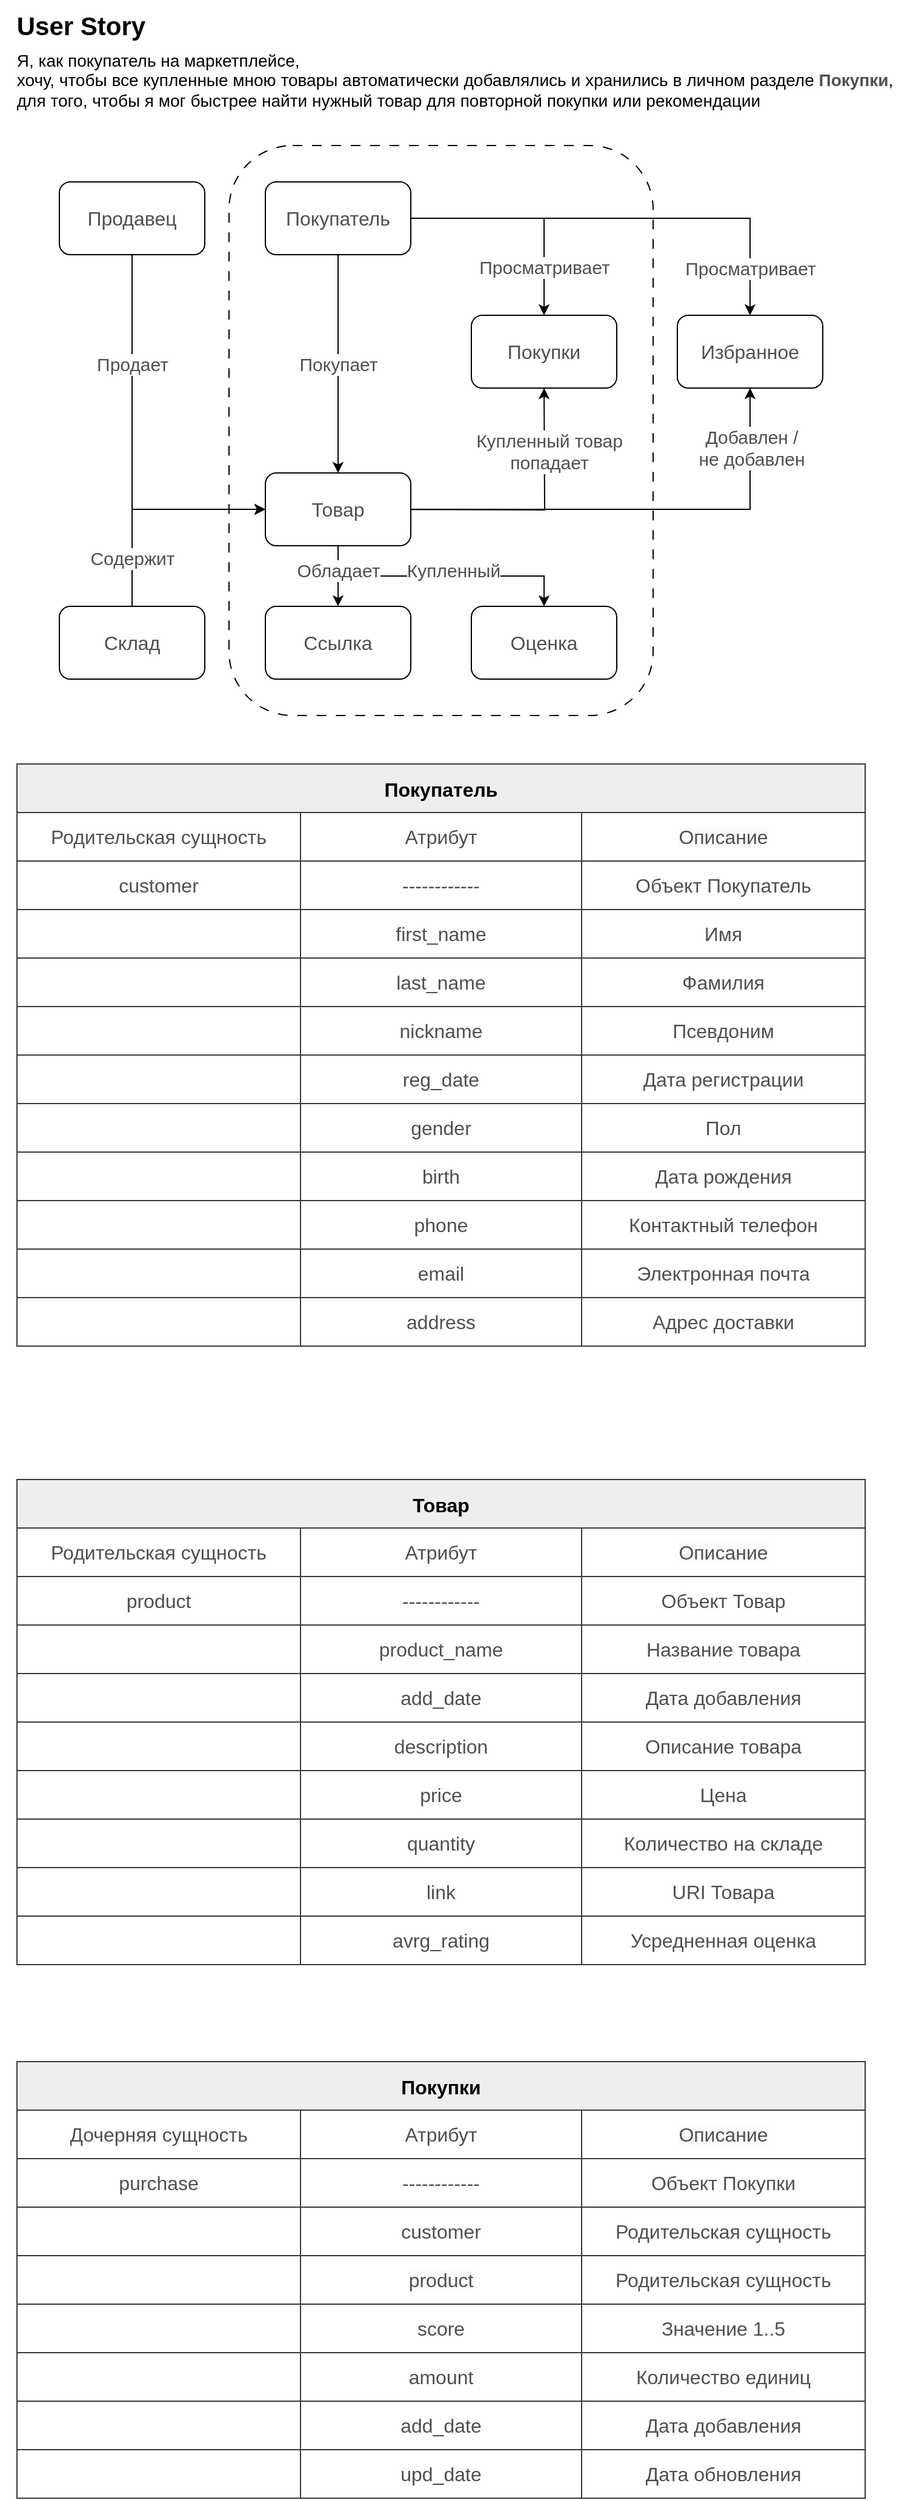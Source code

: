 <mxfile version="24.9.0">
  <diagram name="Страница — 1" id="2gcYYa4WvsFh5mhheUzk">
    <mxGraphModel dx="1432" dy="951" grid="1" gridSize="10" guides="1" tooltips="1" connect="1" arrows="1" fold="1" page="1" pageScale="1" pageWidth="827" pageHeight="1169" math="0" shadow="0">
      <root>
        <mxCell id="0" />
        <mxCell id="1" parent="0" />
        <mxCell id="aVd2IYAFYSPBy9oEVbV7-186" value="" style="rounded=1;whiteSpace=wrap;html=1;dashed=1;dashPattern=8 8;" parent="1" vertex="1">
          <mxGeometry x="239" y="140" width="350" height="470" as="geometry" />
        </mxCell>
        <mxCell id="tUixWUibBt4OpIYQB_t0-56" style="edgeStyle=orthogonalEdgeStyle;rounded=0;orthogonalLoop=1;jettySize=auto;html=1;exitX=1;exitY=0.5;exitDx=0;exitDy=0;entryX=0.5;entryY=0;entryDx=0;entryDy=0;" parent="1" source="tUixWUibBt4OpIYQB_t0-1" target="tUixWUibBt4OpIYQB_t0-49" edge="1">
          <mxGeometry relative="1" as="geometry">
            <Array as="points">
              <mxPoint x="499" y="200" />
            </Array>
          </mxGeometry>
        </mxCell>
        <mxCell id="aVd2IYAFYSPBy9oEVbV7-175" value="&lt;span style=&quot;color: rgb(79, 79, 79); font-size: 15px;&quot;&gt;Просматривает&lt;/span&gt;" style="edgeLabel;html=1;align=center;verticalAlign=middle;resizable=0;points=[];" parent="tUixWUibBt4OpIYQB_t0-56" vertex="1" connectable="0">
          <mxGeometry x="0.67" y="1" relative="1" as="geometry">
            <mxPoint x="-1" y="-9" as="offset" />
          </mxGeometry>
        </mxCell>
        <mxCell id="aVd2IYAFYSPBy9oEVbV7-158" style="edgeStyle=orthogonalEdgeStyle;rounded=0;orthogonalLoop=1;jettySize=auto;html=1;exitX=1;exitY=0.5;exitDx=0;exitDy=0;entryX=0.5;entryY=0;entryDx=0;entryDy=0;" parent="1" source="tUixWUibBt4OpIYQB_t0-1" target="tUixWUibBt4OpIYQB_t0-47" edge="1">
          <mxGeometry relative="1" as="geometry" />
        </mxCell>
        <mxCell id="aVd2IYAFYSPBy9oEVbV7-164" value="&lt;span style=&quot;color: rgb(79, 79, 79); font-size: 15px;&quot;&gt;Просматривает&lt;/span&gt;" style="edgeLabel;html=1;align=center;verticalAlign=middle;resizable=0;points=[];" parent="aVd2IYAFYSPBy9oEVbV7-158" vertex="1" connectable="0">
          <mxGeometry x="0.714" y="1" relative="1" as="geometry">
            <mxPoint x="-1" y="12" as="offset" />
          </mxGeometry>
        </mxCell>
        <mxCell id="aVd2IYAFYSPBy9oEVbV7-172" style="edgeStyle=orthogonalEdgeStyle;rounded=0;orthogonalLoop=1;jettySize=auto;html=1;exitX=0.5;exitY=1;exitDx=0;exitDy=0;entryX=0.5;entryY=0;entryDx=0;entryDy=0;" parent="1" source="tUixWUibBt4OpIYQB_t0-1" target="tUixWUibBt4OpIYQB_t0-4" edge="1">
          <mxGeometry relative="1" as="geometry">
            <Array as="points">
              <mxPoint x="329" y="230" />
            </Array>
          </mxGeometry>
        </mxCell>
        <mxCell id="aVd2IYAFYSPBy9oEVbV7-174" value="&lt;span style=&quot;color: rgb(79, 79, 79); font-size: 15px;&quot;&gt;Покупает&lt;/span&gt;" style="edgeLabel;html=1;align=center;verticalAlign=middle;resizable=0;points=[];" parent="aVd2IYAFYSPBy9oEVbV7-172" vertex="1" connectable="0">
          <mxGeometry x="0.062" y="-2" relative="1" as="geometry">
            <mxPoint x="2" y="-6" as="offset" />
          </mxGeometry>
        </mxCell>
        <mxCell id="tUixWUibBt4OpIYQB_t0-1" value="&lt;font color=&quot;#4f4f4f&quot; style=&quot;font-size: 16px;&quot;&gt;Покупатель&lt;/font&gt;" style="rounded=1;whiteSpace=wrap;html=1;" parent="1" vertex="1">
          <mxGeometry x="269" y="170" width="120" height="60" as="geometry" />
        </mxCell>
        <mxCell id="tUixWUibBt4OpIYQB_t0-51" style="edgeStyle=orthogonalEdgeStyle;rounded=0;orthogonalLoop=1;jettySize=auto;html=1;exitX=0.5;exitY=1;exitDx=0;exitDy=0;entryX=0;entryY=0.5;entryDx=0;entryDy=0;" parent="1" source="tUixWUibBt4OpIYQB_t0-3" target="tUixWUibBt4OpIYQB_t0-4" edge="1">
          <mxGeometry relative="1" as="geometry">
            <Array as="points">
              <mxPoint x="159" y="440" />
            </Array>
          </mxGeometry>
        </mxCell>
        <mxCell id="aVd2IYAFYSPBy9oEVbV7-89" value="&lt;font color=&quot;#4f4f4f&quot;&gt;&lt;span style=&quot;font-size: 15px;&quot;&gt;Продает&lt;/span&gt;&lt;/font&gt;" style="edgeLabel;html=1;align=center;verticalAlign=middle;resizable=0;points=[];" parent="tUixWUibBt4OpIYQB_t0-51" vertex="1" connectable="0">
          <mxGeometry x="-0.312" y="-1" relative="1" as="geometry">
            <mxPoint x="1" y="-20" as="offset" />
          </mxGeometry>
        </mxCell>
        <mxCell id="tUixWUibBt4OpIYQB_t0-3" value="&lt;font color=&quot;#4f4f4f&quot; style=&quot;font-size: 16px;&quot;&gt;Продавец&lt;/font&gt;" style="rounded=1;whiteSpace=wrap;html=1;" parent="1" vertex="1">
          <mxGeometry x="99" y="170" width="120" height="60" as="geometry" />
        </mxCell>
        <mxCell id="aVd2IYAFYSPBy9oEVbV7-176" style="edgeStyle=orthogonalEdgeStyle;rounded=0;orthogonalLoop=1;jettySize=auto;html=1;entryX=0.5;entryY=1;entryDx=0;entryDy=0;" parent="1" edge="1">
          <mxGeometry relative="1" as="geometry">
            <mxPoint x="339" y="440" as="sourcePoint" />
            <mxPoint x="499" y="340" as="targetPoint" />
          </mxGeometry>
        </mxCell>
        <mxCell id="aVd2IYAFYSPBy9oEVbV7-178" value="&lt;font color=&quot;#4f4f4f&quot;&gt;&lt;span style=&quot;font-size: 15px;&quot;&gt;Купленный товар&lt;/span&gt;&lt;/font&gt;&lt;div&gt;&lt;font color=&quot;#4f4f4f&quot;&gt;&lt;span style=&quot;font-size: 15px;&quot;&gt;попадает&lt;/span&gt;&lt;/font&gt;&lt;/div&gt;" style="edgeLabel;html=1;align=center;verticalAlign=middle;resizable=0;points=[];" parent="aVd2IYAFYSPBy9oEVbV7-176" vertex="1" connectable="0">
          <mxGeometry x="0.601" y="-3" relative="1" as="geometry">
            <mxPoint as="offset" />
          </mxGeometry>
        </mxCell>
        <mxCell id="aVd2IYAFYSPBy9oEVbV7-177" style="edgeStyle=orthogonalEdgeStyle;rounded=0;orthogonalLoop=1;jettySize=auto;html=1;exitX=1;exitY=0.75;exitDx=0;exitDy=0;entryX=0.5;entryY=1;entryDx=0;entryDy=0;" parent="1" source="tUixWUibBt4OpIYQB_t0-4" target="tUixWUibBt4OpIYQB_t0-47" edge="1">
          <mxGeometry relative="1" as="geometry">
            <Array as="points">
              <mxPoint x="389" y="440" />
              <mxPoint x="669" y="440" />
            </Array>
          </mxGeometry>
        </mxCell>
        <mxCell id="aVd2IYAFYSPBy9oEVbV7-179" value="&lt;span style=&quot;color: rgb(79, 79, 79); font-size: 15px;&quot;&gt;Добавлен /&lt;/span&gt;&lt;div&gt;&lt;span style=&quot;color: rgb(79, 79, 79); font-size: 15px;&quot;&gt;не добавлен&lt;/span&gt;&lt;/div&gt;" style="edgeLabel;html=1;align=center;verticalAlign=middle;resizable=0;points=[];" parent="aVd2IYAFYSPBy9oEVbV7-177" vertex="1" connectable="0">
          <mxGeometry x="0.755" y="-1" relative="1" as="geometry">
            <mxPoint as="offset" />
          </mxGeometry>
        </mxCell>
        <mxCell id="aVd2IYAFYSPBy9oEVbV7-181" style="edgeStyle=orthogonalEdgeStyle;rounded=0;orthogonalLoop=1;jettySize=auto;html=1;exitX=0.5;exitY=1;exitDx=0;exitDy=0;entryX=0.5;entryY=0;entryDx=0;entryDy=0;" parent="1" source="tUixWUibBt4OpIYQB_t0-4" target="aVd2IYAFYSPBy9oEVbV7-94" edge="1">
          <mxGeometry relative="1" as="geometry" />
        </mxCell>
        <mxCell id="aVd2IYAFYSPBy9oEVbV7-183" style="edgeStyle=orthogonalEdgeStyle;rounded=0;orthogonalLoop=1;jettySize=auto;html=1;exitX=0.5;exitY=1;exitDx=0;exitDy=0;entryX=0.5;entryY=0;entryDx=0;entryDy=0;" parent="1" source="tUixWUibBt4OpIYQB_t0-4" target="tUixWUibBt4OpIYQB_t0-46" edge="1">
          <mxGeometry relative="1" as="geometry" />
        </mxCell>
        <mxCell id="aVd2IYAFYSPBy9oEVbV7-184" value="&lt;font color=&quot;#4f4f4f&quot;&gt;&lt;span style=&quot;font-size: 15px;&quot;&gt;Обладает&lt;/span&gt;&lt;/font&gt;" style="edgeLabel;html=1;align=center;verticalAlign=middle;resizable=0;points=[];" parent="aVd2IYAFYSPBy9oEVbV7-183" vertex="1" connectable="0">
          <mxGeometry x="-0.438" relative="1" as="geometry">
            <mxPoint x="-37" y="-5" as="offset" />
          </mxGeometry>
        </mxCell>
        <mxCell id="aVd2IYAFYSPBy9oEVbV7-207" value="&lt;font color=&quot;#4f4f4f&quot;&gt;&lt;span style=&quot;font-size: 15px;&quot;&gt;Купленный&lt;/span&gt;&lt;/font&gt;" style="edgeLabel;html=1;align=center;verticalAlign=middle;resizable=0;points=[];" parent="aVd2IYAFYSPBy9oEVbV7-183" vertex="1" connectable="0">
          <mxGeometry x="0.091" relative="1" as="geometry">
            <mxPoint y="-5" as="offset" />
          </mxGeometry>
        </mxCell>
        <mxCell id="tUixWUibBt4OpIYQB_t0-4" value="&lt;font color=&quot;#4f4f4f&quot; style=&quot;font-size: 16px;&quot;&gt;Товар&lt;/font&gt;" style="rounded=1;whiteSpace=wrap;html=1;" parent="1" vertex="1">
          <mxGeometry x="269" y="410" width="120" height="60" as="geometry" />
        </mxCell>
        <mxCell id="tUixWUibBt4OpIYQB_t0-46" value="&lt;font color=&quot;#4f4f4f&quot;&gt;&lt;span style=&quot;font-size: 16px;&quot;&gt;Оценка&lt;/span&gt;&lt;/font&gt;" style="rounded=1;whiteSpace=wrap;html=1;" parent="1" vertex="1">
          <mxGeometry x="439" y="520" width="120" height="60" as="geometry" />
        </mxCell>
        <mxCell id="tUixWUibBt4OpIYQB_t0-47" value="&lt;font color=&quot;#4f4f4f&quot;&gt;&lt;span style=&quot;font-size: 16px;&quot;&gt;Избранное&lt;/span&gt;&lt;/font&gt;" style="rounded=1;whiteSpace=wrap;html=1;" parent="1" vertex="1">
          <mxGeometry x="609" y="280" width="120" height="60" as="geometry" />
        </mxCell>
        <mxCell id="tUixWUibBt4OpIYQB_t0-49" value="&lt;font color=&quot;#4f4f4f&quot;&gt;&lt;span style=&quot;font-size: 16px;&quot;&gt;Покупки&lt;/span&gt;&lt;/font&gt;" style="rounded=1;whiteSpace=wrap;html=1;" parent="1" vertex="1">
          <mxGeometry x="439" y="280" width="120" height="60" as="geometry" />
        </mxCell>
        <mxCell id="aVd2IYAFYSPBy9oEVbV7-28" value="Покупатель" style="shape=table;startSize=40;container=1;collapsible=0;childLayout=tableLayout;fontSize=16;labelBorderColor=none;fontStyle=1;fillColor=#eeeeee;strokeColor=#36393d;" parent="1" vertex="1">
          <mxGeometry x="64" y="650" width="700" height="480" as="geometry" />
        </mxCell>
        <mxCell id="aVd2IYAFYSPBy9oEVbV7-29" value="" style="shape=tableRow;horizontal=0;startSize=0;swimlaneHead=0;swimlaneBody=0;strokeColor=inherit;top=0;left=0;bottom=0;right=0;collapsible=0;dropTarget=0;fillColor=none;points=[[0,0.5],[1,0.5]];portConstraint=eastwest;" parent="aVd2IYAFYSPBy9oEVbV7-28" vertex="1">
          <mxGeometry y="40" width="700" height="40" as="geometry" />
        </mxCell>
        <mxCell id="aVd2IYAFYSPBy9oEVbV7-30" value="&lt;span style=&quot;color: rgb(79, 79, 79); font-size: 16px; text-wrap: nowrap;&quot;&gt;Родительская сущность&lt;/span&gt;" style="shape=partialRectangle;html=1;whiteSpace=wrap;connectable=0;strokeColor=inherit;overflow=hidden;fillColor=none;top=0;left=0;bottom=0;right=0;pointerEvents=1;" parent="aVd2IYAFYSPBy9oEVbV7-29" vertex="1">
          <mxGeometry width="234" height="40" as="geometry">
            <mxRectangle width="234" height="40" as="alternateBounds" />
          </mxGeometry>
        </mxCell>
        <mxCell id="aVd2IYAFYSPBy9oEVbV7-31" value="&lt;span style=&quot;color: rgb(79, 79, 79); font-size: 16px; text-wrap: nowrap;&quot;&gt;Атрибут&lt;/span&gt;" style="shape=partialRectangle;html=1;whiteSpace=wrap;connectable=0;strokeColor=inherit;overflow=hidden;fillColor=none;top=0;left=0;bottom=0;right=0;pointerEvents=1;" parent="aVd2IYAFYSPBy9oEVbV7-29" vertex="1">
          <mxGeometry x="234" width="232" height="40" as="geometry">
            <mxRectangle width="232" height="40" as="alternateBounds" />
          </mxGeometry>
        </mxCell>
        <mxCell id="aVd2IYAFYSPBy9oEVbV7-32" value="&lt;span style=&quot;color: rgb(79, 79, 79); font-family: Helvetica; font-size: 16px; font-style: normal; font-variant-ligatures: normal; font-variant-caps: normal; font-weight: 400; letter-spacing: normal; orphans: 2; text-align: center; text-indent: 0px; text-transform: none; widows: 2; word-spacing: 0px; -webkit-text-stroke-width: 0px; white-space: nowrap; background-color: rgb(251, 251, 251); text-decoration-thickness: initial; text-decoration-style: initial; text-decoration-color: initial; display: inline !important; float: none;&quot;&gt;Описание&lt;/span&gt;" style="shape=partialRectangle;html=1;whiteSpace=wrap;connectable=0;strokeColor=inherit;overflow=hidden;fillColor=none;top=0;left=0;bottom=0;right=0;pointerEvents=1;" parent="aVd2IYAFYSPBy9oEVbV7-29" vertex="1">
          <mxGeometry x="466" width="234" height="40" as="geometry">
            <mxRectangle width="234" height="40" as="alternateBounds" />
          </mxGeometry>
        </mxCell>
        <mxCell id="aVd2IYAFYSPBy9oEVbV7-33" value="" style="shape=tableRow;horizontal=0;startSize=0;swimlaneHead=0;swimlaneBody=0;strokeColor=inherit;top=0;left=0;bottom=0;right=0;collapsible=0;dropTarget=0;fillColor=none;points=[[0,0.5],[1,0.5]];portConstraint=eastwest;" parent="aVd2IYAFYSPBy9oEVbV7-28" vertex="1">
          <mxGeometry y="80" width="700" height="40" as="geometry" />
        </mxCell>
        <mxCell id="aVd2IYAFYSPBy9oEVbV7-34" value="&lt;span style=&quot;color: rgb(79, 79, 79); font-size: 16px; text-wrap: nowrap;&quot;&gt;customer&lt;/span&gt;" style="shape=partialRectangle;html=1;whiteSpace=wrap;connectable=0;strokeColor=inherit;overflow=hidden;fillColor=none;top=0;left=0;bottom=0;right=0;pointerEvents=1;" parent="aVd2IYAFYSPBy9oEVbV7-33" vertex="1">
          <mxGeometry width="234" height="40" as="geometry">
            <mxRectangle width="234" height="40" as="alternateBounds" />
          </mxGeometry>
        </mxCell>
        <mxCell id="aVd2IYAFYSPBy9oEVbV7-35" value="&lt;span style=&quot;color: rgb(79, 79, 79); font-size: 16px; text-wrap: nowrap;&quot;&gt;------------&lt;/span&gt;" style="shape=partialRectangle;html=1;whiteSpace=wrap;connectable=0;strokeColor=inherit;overflow=hidden;fillColor=none;top=0;left=0;bottom=0;right=0;pointerEvents=1;" parent="aVd2IYAFYSPBy9oEVbV7-33" vertex="1">
          <mxGeometry x="234" width="232" height="40" as="geometry">
            <mxRectangle width="232" height="40" as="alternateBounds" />
          </mxGeometry>
        </mxCell>
        <mxCell id="aVd2IYAFYSPBy9oEVbV7-36" value="&lt;span style=&quot;color: rgb(79, 79, 79); font-size: 16px; text-wrap: nowrap;&quot;&gt;Объект Покупатель&lt;/span&gt;" style="shape=partialRectangle;html=1;whiteSpace=wrap;connectable=0;strokeColor=inherit;overflow=hidden;fillColor=none;top=0;left=0;bottom=0;right=0;pointerEvents=1;" parent="aVd2IYAFYSPBy9oEVbV7-33" vertex="1">
          <mxGeometry x="466" width="234" height="40" as="geometry">
            <mxRectangle width="234" height="40" as="alternateBounds" />
          </mxGeometry>
        </mxCell>
        <mxCell id="aVd2IYAFYSPBy9oEVbV7-37" value="" style="shape=tableRow;horizontal=0;startSize=0;swimlaneHead=0;swimlaneBody=0;strokeColor=inherit;top=0;left=0;bottom=0;right=0;collapsible=0;dropTarget=0;fillColor=none;points=[[0,0.5],[1,0.5]];portConstraint=eastwest;" parent="aVd2IYAFYSPBy9oEVbV7-28" vertex="1">
          <mxGeometry y="120" width="700" height="40" as="geometry" />
        </mxCell>
        <mxCell id="aVd2IYAFYSPBy9oEVbV7-38" value="" style="shape=partialRectangle;html=1;whiteSpace=wrap;connectable=0;strokeColor=inherit;overflow=hidden;fillColor=none;top=0;left=0;bottom=0;right=0;pointerEvents=1;" parent="aVd2IYAFYSPBy9oEVbV7-37" vertex="1">
          <mxGeometry width="234" height="40" as="geometry">
            <mxRectangle width="234" height="40" as="alternateBounds" />
          </mxGeometry>
        </mxCell>
        <mxCell id="aVd2IYAFYSPBy9oEVbV7-39" value="&lt;span style=&quot;color: rgb(79, 79, 79); font-size: 16px; text-wrap: nowrap;&quot;&gt;first_name&lt;/span&gt;" style="shape=partialRectangle;html=1;whiteSpace=wrap;connectable=0;strokeColor=inherit;overflow=hidden;fillColor=none;top=0;left=0;bottom=0;right=0;pointerEvents=1;" parent="aVd2IYAFYSPBy9oEVbV7-37" vertex="1">
          <mxGeometry x="234" width="232" height="40" as="geometry">
            <mxRectangle width="232" height="40" as="alternateBounds" />
          </mxGeometry>
        </mxCell>
        <mxCell id="aVd2IYAFYSPBy9oEVbV7-40" value="&lt;font color=&quot;#4f4f4f&quot;&gt;&lt;span style=&quot;font-size: 16px; text-wrap: nowrap;&quot;&gt;Имя&lt;/span&gt;&lt;/font&gt;" style="shape=partialRectangle;html=1;whiteSpace=wrap;connectable=0;strokeColor=inherit;overflow=hidden;fillColor=none;top=0;left=0;bottom=0;right=0;pointerEvents=1;" parent="aVd2IYAFYSPBy9oEVbV7-37" vertex="1">
          <mxGeometry x="466" width="234" height="40" as="geometry">
            <mxRectangle width="234" height="40" as="alternateBounds" />
          </mxGeometry>
        </mxCell>
        <mxCell id="aVd2IYAFYSPBy9oEVbV7-41" value="" style="shape=tableRow;horizontal=0;startSize=0;swimlaneHead=0;swimlaneBody=0;strokeColor=inherit;top=0;left=0;bottom=0;right=0;collapsible=0;dropTarget=0;fillColor=none;points=[[0,0.5],[1,0.5]];portConstraint=eastwest;" parent="aVd2IYAFYSPBy9oEVbV7-28" vertex="1">
          <mxGeometry y="160" width="700" height="40" as="geometry" />
        </mxCell>
        <mxCell id="aVd2IYAFYSPBy9oEVbV7-42" value="" style="shape=partialRectangle;html=1;whiteSpace=wrap;connectable=0;strokeColor=inherit;overflow=hidden;fillColor=none;top=0;left=0;bottom=0;right=0;pointerEvents=1;" parent="aVd2IYAFYSPBy9oEVbV7-41" vertex="1">
          <mxGeometry width="234" height="40" as="geometry">
            <mxRectangle width="234" height="40" as="alternateBounds" />
          </mxGeometry>
        </mxCell>
        <mxCell id="aVd2IYAFYSPBy9oEVbV7-43" value="&lt;font color=&quot;#4f4f4f&quot;&gt;&lt;span style=&quot;font-size: 16px; text-wrap: nowrap;&quot;&gt;last_name&lt;/span&gt;&lt;/font&gt;" style="shape=partialRectangle;html=1;whiteSpace=wrap;connectable=0;strokeColor=inherit;overflow=hidden;fillColor=none;top=0;left=0;bottom=0;right=0;pointerEvents=1;" parent="aVd2IYAFYSPBy9oEVbV7-41" vertex="1">
          <mxGeometry x="234" width="232" height="40" as="geometry">
            <mxRectangle width="232" height="40" as="alternateBounds" />
          </mxGeometry>
        </mxCell>
        <mxCell id="aVd2IYAFYSPBy9oEVbV7-44" value="&lt;font color=&quot;#4f4f4f&quot;&gt;&lt;span style=&quot;font-size: 16px; text-wrap: nowrap;&quot;&gt;Фамилия&lt;/span&gt;&lt;/font&gt;" style="shape=partialRectangle;html=1;whiteSpace=wrap;connectable=0;strokeColor=inherit;overflow=hidden;fillColor=none;top=0;left=0;bottom=0;right=0;pointerEvents=1;" parent="aVd2IYAFYSPBy9oEVbV7-41" vertex="1">
          <mxGeometry x="466" width="234" height="40" as="geometry">
            <mxRectangle width="234" height="40" as="alternateBounds" />
          </mxGeometry>
        </mxCell>
        <mxCell id="aVd2IYAFYSPBy9oEVbV7-132" style="shape=tableRow;horizontal=0;startSize=0;swimlaneHead=0;swimlaneBody=0;strokeColor=inherit;top=0;left=0;bottom=0;right=0;collapsible=0;dropTarget=0;fillColor=none;points=[[0,0.5],[1,0.5]];portConstraint=eastwest;" parent="aVd2IYAFYSPBy9oEVbV7-28" vertex="1">
          <mxGeometry y="200" width="700" height="40" as="geometry" />
        </mxCell>
        <mxCell id="aVd2IYAFYSPBy9oEVbV7-133" style="shape=partialRectangle;html=1;whiteSpace=wrap;connectable=0;strokeColor=inherit;overflow=hidden;fillColor=none;top=0;left=0;bottom=0;right=0;pointerEvents=1;" parent="aVd2IYAFYSPBy9oEVbV7-132" vertex="1">
          <mxGeometry width="234" height="40" as="geometry">
            <mxRectangle width="234" height="40" as="alternateBounds" />
          </mxGeometry>
        </mxCell>
        <mxCell id="aVd2IYAFYSPBy9oEVbV7-134" value="&lt;span style=&quot;color: rgb(79, 79, 79); font-size: 16px; text-wrap: nowrap;&quot;&gt;nickname&lt;/span&gt;" style="shape=partialRectangle;html=1;whiteSpace=wrap;connectable=0;strokeColor=inherit;overflow=hidden;fillColor=none;top=0;left=0;bottom=0;right=0;pointerEvents=1;" parent="aVd2IYAFYSPBy9oEVbV7-132" vertex="1">
          <mxGeometry x="234" width="232" height="40" as="geometry">
            <mxRectangle width="232" height="40" as="alternateBounds" />
          </mxGeometry>
        </mxCell>
        <mxCell id="aVd2IYAFYSPBy9oEVbV7-135" value="&lt;font color=&quot;#4f4f4f&quot;&gt;&lt;span style=&quot;font-size: 16px; text-wrap: nowrap;&quot;&gt;Псевдоним&lt;/span&gt;&lt;/font&gt;" style="shape=partialRectangle;html=1;whiteSpace=wrap;connectable=0;strokeColor=inherit;overflow=hidden;fillColor=none;top=0;left=0;bottom=0;right=0;pointerEvents=1;" parent="aVd2IYAFYSPBy9oEVbV7-132" vertex="1">
          <mxGeometry x="466" width="234" height="40" as="geometry">
            <mxRectangle width="234" height="40" as="alternateBounds" />
          </mxGeometry>
        </mxCell>
        <mxCell id="aVd2IYAFYSPBy9oEVbV7-199" style="shape=tableRow;horizontal=0;startSize=0;swimlaneHead=0;swimlaneBody=0;strokeColor=inherit;top=0;left=0;bottom=0;right=0;collapsible=0;dropTarget=0;fillColor=none;points=[[0,0.5],[1,0.5]];portConstraint=eastwest;" parent="aVd2IYAFYSPBy9oEVbV7-28" vertex="1">
          <mxGeometry y="240" width="700" height="40" as="geometry" />
        </mxCell>
        <mxCell id="aVd2IYAFYSPBy9oEVbV7-200" style="shape=partialRectangle;html=1;whiteSpace=wrap;connectable=0;strokeColor=inherit;overflow=hidden;fillColor=none;top=0;left=0;bottom=0;right=0;pointerEvents=1;" parent="aVd2IYAFYSPBy9oEVbV7-199" vertex="1">
          <mxGeometry width="234" height="40" as="geometry">
            <mxRectangle width="234" height="40" as="alternateBounds" />
          </mxGeometry>
        </mxCell>
        <mxCell id="aVd2IYAFYSPBy9oEVbV7-201" value="&lt;span style=&quot;color: rgb(79, 79, 79); font-size: 16px; text-wrap: nowrap;&quot;&gt;reg_date&lt;/span&gt;" style="shape=partialRectangle;html=1;whiteSpace=wrap;connectable=0;strokeColor=inherit;overflow=hidden;fillColor=none;top=0;left=0;bottom=0;right=0;pointerEvents=1;" parent="aVd2IYAFYSPBy9oEVbV7-199" vertex="1">
          <mxGeometry x="234" width="232" height="40" as="geometry">
            <mxRectangle width="232" height="40" as="alternateBounds" />
          </mxGeometry>
        </mxCell>
        <mxCell id="aVd2IYAFYSPBy9oEVbV7-202" value="&lt;span style=&quot;color: rgb(79, 79, 79); font-size: 16px; text-wrap: nowrap;&quot;&gt;Дата регистрации&lt;/span&gt;" style="shape=partialRectangle;html=1;whiteSpace=wrap;connectable=0;strokeColor=inherit;overflow=hidden;fillColor=none;top=0;left=0;bottom=0;right=0;pointerEvents=1;" parent="aVd2IYAFYSPBy9oEVbV7-199" vertex="1">
          <mxGeometry x="466" width="234" height="40" as="geometry">
            <mxRectangle width="234" height="40" as="alternateBounds" />
          </mxGeometry>
        </mxCell>
        <mxCell id="aVd2IYAFYSPBy9oEVbV7-140" style="shape=tableRow;horizontal=0;startSize=0;swimlaneHead=0;swimlaneBody=0;strokeColor=inherit;top=0;left=0;bottom=0;right=0;collapsible=0;dropTarget=0;fillColor=none;points=[[0,0.5],[1,0.5]];portConstraint=eastwest;" parent="aVd2IYAFYSPBy9oEVbV7-28" vertex="1">
          <mxGeometry y="280" width="700" height="40" as="geometry" />
        </mxCell>
        <mxCell id="aVd2IYAFYSPBy9oEVbV7-141" style="shape=partialRectangle;html=1;whiteSpace=wrap;connectable=0;strokeColor=inherit;overflow=hidden;fillColor=none;top=0;left=0;bottom=0;right=0;pointerEvents=1;" parent="aVd2IYAFYSPBy9oEVbV7-140" vertex="1">
          <mxGeometry width="234" height="40" as="geometry">
            <mxRectangle width="234" height="40" as="alternateBounds" />
          </mxGeometry>
        </mxCell>
        <mxCell id="aVd2IYAFYSPBy9oEVbV7-142" value="&lt;span style=&quot;color: rgb(79, 79, 79); font-size: 16px; text-wrap: nowrap;&quot;&gt;gender&lt;/span&gt;" style="shape=partialRectangle;html=1;whiteSpace=wrap;connectable=0;strokeColor=inherit;overflow=hidden;fillColor=none;top=0;left=0;bottom=0;right=0;pointerEvents=1;" parent="aVd2IYAFYSPBy9oEVbV7-140" vertex="1">
          <mxGeometry x="234" width="232" height="40" as="geometry">
            <mxRectangle width="232" height="40" as="alternateBounds" />
          </mxGeometry>
        </mxCell>
        <mxCell id="aVd2IYAFYSPBy9oEVbV7-143" value="&lt;span style=&quot;color: rgb(79, 79, 79); font-size: 16px; text-wrap: nowrap;&quot;&gt;Пол&lt;/span&gt;" style="shape=partialRectangle;html=1;whiteSpace=wrap;connectable=0;strokeColor=inherit;overflow=hidden;fillColor=none;top=0;left=0;bottom=0;right=0;pointerEvents=1;" parent="aVd2IYAFYSPBy9oEVbV7-140" vertex="1">
          <mxGeometry x="466" width="234" height="40" as="geometry">
            <mxRectangle width="234" height="40" as="alternateBounds" />
          </mxGeometry>
        </mxCell>
        <mxCell id="aVd2IYAFYSPBy9oEVbV7-152" style="shape=tableRow;horizontal=0;startSize=0;swimlaneHead=0;swimlaneBody=0;strokeColor=inherit;top=0;left=0;bottom=0;right=0;collapsible=0;dropTarget=0;fillColor=none;points=[[0,0.5],[1,0.5]];portConstraint=eastwest;" parent="aVd2IYAFYSPBy9oEVbV7-28" vertex="1">
          <mxGeometry y="320" width="700" height="40" as="geometry" />
        </mxCell>
        <mxCell id="aVd2IYAFYSPBy9oEVbV7-153" style="shape=partialRectangle;html=1;whiteSpace=wrap;connectable=0;strokeColor=inherit;overflow=hidden;fillColor=none;top=0;left=0;bottom=0;right=0;pointerEvents=1;" parent="aVd2IYAFYSPBy9oEVbV7-152" vertex="1">
          <mxGeometry width="234" height="40" as="geometry">
            <mxRectangle width="234" height="40" as="alternateBounds" />
          </mxGeometry>
        </mxCell>
        <mxCell id="aVd2IYAFYSPBy9oEVbV7-154" value="&lt;font color=&quot;#4f4f4f&quot;&gt;&lt;span style=&quot;font-size: 16px; text-wrap: nowrap;&quot;&gt;birth&lt;/span&gt;&lt;/font&gt;" style="shape=partialRectangle;html=1;whiteSpace=wrap;connectable=0;strokeColor=inherit;overflow=hidden;fillColor=none;top=0;left=0;bottom=0;right=0;pointerEvents=1;" parent="aVd2IYAFYSPBy9oEVbV7-152" vertex="1">
          <mxGeometry x="234" width="232" height="40" as="geometry">
            <mxRectangle width="232" height="40" as="alternateBounds" />
          </mxGeometry>
        </mxCell>
        <mxCell id="aVd2IYAFYSPBy9oEVbV7-155" value="&lt;font color=&quot;#4f4f4f&quot;&gt;&lt;span style=&quot;font-size: 16px; text-wrap: nowrap;&quot;&gt;Дата рождения&lt;/span&gt;&lt;/font&gt;" style="shape=partialRectangle;html=1;whiteSpace=wrap;connectable=0;strokeColor=inherit;overflow=hidden;fillColor=none;top=0;left=0;bottom=0;right=0;pointerEvents=1;" parent="aVd2IYAFYSPBy9oEVbV7-152" vertex="1">
          <mxGeometry x="466" width="234" height="40" as="geometry">
            <mxRectangle width="234" height="40" as="alternateBounds" />
          </mxGeometry>
        </mxCell>
        <mxCell id="aVd2IYAFYSPBy9oEVbV7-45" value="" style="shape=tableRow;horizontal=0;startSize=0;swimlaneHead=0;swimlaneBody=0;strokeColor=inherit;top=0;left=0;bottom=0;right=0;collapsible=0;dropTarget=0;fillColor=none;points=[[0,0.5],[1,0.5]];portConstraint=eastwest;" parent="aVd2IYAFYSPBy9oEVbV7-28" vertex="1">
          <mxGeometry y="360" width="700" height="40" as="geometry" />
        </mxCell>
        <mxCell id="aVd2IYAFYSPBy9oEVbV7-46" value="" style="shape=partialRectangle;html=1;whiteSpace=wrap;connectable=0;strokeColor=inherit;overflow=hidden;fillColor=none;top=0;left=0;bottom=0;right=0;pointerEvents=1;" parent="aVd2IYAFYSPBy9oEVbV7-45" vertex="1">
          <mxGeometry width="234" height="40" as="geometry">
            <mxRectangle width="234" height="40" as="alternateBounds" />
          </mxGeometry>
        </mxCell>
        <mxCell id="aVd2IYAFYSPBy9oEVbV7-47" value="&lt;font color=&quot;#4f4f4f&quot;&gt;&lt;span style=&quot;font-size: 16px; text-wrap: nowrap;&quot;&gt;phone&lt;/span&gt;&lt;/font&gt;" style="shape=partialRectangle;html=1;whiteSpace=wrap;connectable=0;strokeColor=inherit;overflow=hidden;fillColor=none;top=0;left=0;bottom=0;right=0;pointerEvents=1;" parent="aVd2IYAFYSPBy9oEVbV7-45" vertex="1">
          <mxGeometry x="234" width="232" height="40" as="geometry">
            <mxRectangle width="232" height="40" as="alternateBounds" />
          </mxGeometry>
        </mxCell>
        <mxCell id="aVd2IYAFYSPBy9oEVbV7-48" value="&lt;font color=&quot;#4f4f4f&quot;&gt;&lt;span style=&quot;font-size: 16px; text-wrap: nowrap;&quot;&gt;Контактный телефон&lt;/span&gt;&lt;/font&gt;" style="shape=partialRectangle;html=1;whiteSpace=wrap;connectable=0;strokeColor=inherit;overflow=hidden;fillColor=none;top=0;left=0;bottom=0;right=0;pointerEvents=1;" parent="aVd2IYAFYSPBy9oEVbV7-45" vertex="1">
          <mxGeometry x="466" width="234" height="40" as="geometry">
            <mxRectangle width="234" height="40" as="alternateBounds" />
          </mxGeometry>
        </mxCell>
        <mxCell id="aVd2IYAFYSPBy9oEVbV7-99" style="shape=tableRow;horizontal=0;startSize=0;swimlaneHead=0;swimlaneBody=0;strokeColor=inherit;top=0;left=0;bottom=0;right=0;collapsible=0;dropTarget=0;fillColor=none;points=[[0,0.5],[1,0.5]];portConstraint=eastwest;" parent="aVd2IYAFYSPBy9oEVbV7-28" vertex="1">
          <mxGeometry y="400" width="700" height="40" as="geometry" />
        </mxCell>
        <mxCell id="aVd2IYAFYSPBy9oEVbV7-100" style="shape=partialRectangle;html=1;whiteSpace=wrap;connectable=0;strokeColor=inherit;overflow=hidden;fillColor=none;top=0;left=0;bottom=0;right=0;pointerEvents=1;" parent="aVd2IYAFYSPBy9oEVbV7-99" vertex="1">
          <mxGeometry width="234" height="40" as="geometry">
            <mxRectangle width="234" height="40" as="alternateBounds" />
          </mxGeometry>
        </mxCell>
        <mxCell id="aVd2IYAFYSPBy9oEVbV7-101" value="&lt;span style=&quot;color: rgb(79, 79, 79); font-size: 16px; text-wrap: nowrap;&quot;&gt;email&lt;/span&gt;" style="shape=partialRectangle;html=1;whiteSpace=wrap;connectable=0;strokeColor=inherit;overflow=hidden;fillColor=none;top=0;left=0;bottom=0;right=0;pointerEvents=1;" parent="aVd2IYAFYSPBy9oEVbV7-99" vertex="1">
          <mxGeometry x="234" width="232" height="40" as="geometry">
            <mxRectangle width="232" height="40" as="alternateBounds" />
          </mxGeometry>
        </mxCell>
        <mxCell id="aVd2IYAFYSPBy9oEVbV7-102" value="&lt;font color=&quot;#4f4f4f&quot;&gt;&lt;span style=&quot;font-size: 16px; text-wrap: nowrap;&quot;&gt;Электронная почта&lt;/span&gt;&lt;/font&gt;" style="shape=partialRectangle;html=1;whiteSpace=wrap;connectable=0;strokeColor=inherit;overflow=hidden;fillColor=none;top=0;left=0;bottom=0;right=0;pointerEvents=1;" parent="aVd2IYAFYSPBy9oEVbV7-99" vertex="1">
          <mxGeometry x="466" width="234" height="40" as="geometry">
            <mxRectangle width="234" height="40" as="alternateBounds" />
          </mxGeometry>
        </mxCell>
        <mxCell id="aVd2IYAFYSPBy9oEVbV7-95" style="shape=tableRow;horizontal=0;startSize=0;swimlaneHead=0;swimlaneBody=0;strokeColor=inherit;top=0;left=0;bottom=0;right=0;collapsible=0;dropTarget=0;fillColor=none;points=[[0,0.5],[1,0.5]];portConstraint=eastwest;" parent="aVd2IYAFYSPBy9oEVbV7-28" vertex="1">
          <mxGeometry y="440" width="700" height="40" as="geometry" />
        </mxCell>
        <mxCell id="aVd2IYAFYSPBy9oEVbV7-96" style="shape=partialRectangle;html=1;whiteSpace=wrap;connectable=0;strokeColor=inherit;overflow=hidden;fillColor=none;top=0;left=0;bottom=0;right=0;pointerEvents=1;" parent="aVd2IYAFYSPBy9oEVbV7-95" vertex="1">
          <mxGeometry width="234" height="40" as="geometry">
            <mxRectangle width="234" height="40" as="alternateBounds" />
          </mxGeometry>
        </mxCell>
        <mxCell id="aVd2IYAFYSPBy9oEVbV7-97" value="&lt;span style=&quot;color: rgb(79, 79, 79); font-size: 16px; text-wrap: nowrap;&quot;&gt;address&lt;/span&gt;" style="shape=partialRectangle;html=1;whiteSpace=wrap;connectable=0;strokeColor=inherit;overflow=hidden;fillColor=none;top=0;left=0;bottom=0;right=0;pointerEvents=1;" parent="aVd2IYAFYSPBy9oEVbV7-95" vertex="1">
          <mxGeometry x="234" width="232" height="40" as="geometry">
            <mxRectangle width="232" height="40" as="alternateBounds" />
          </mxGeometry>
        </mxCell>
        <mxCell id="aVd2IYAFYSPBy9oEVbV7-98" value="&lt;font color=&quot;#4f4f4f&quot;&gt;&lt;span style=&quot;font-size: 16px; text-wrap: nowrap;&quot;&gt;Адрес доставки&lt;/span&gt;&lt;/font&gt;" style="shape=partialRectangle;html=1;whiteSpace=wrap;connectable=0;strokeColor=inherit;overflow=hidden;fillColor=none;top=0;left=0;bottom=0;right=0;pointerEvents=1;" parent="aVd2IYAFYSPBy9oEVbV7-95" vertex="1">
          <mxGeometry x="466" width="234" height="40" as="geometry">
            <mxRectangle width="234" height="40" as="alternateBounds" />
          </mxGeometry>
        </mxCell>
        <mxCell id="aVd2IYAFYSPBy9oEVbV7-49" value="Покупки" style="shape=table;startSize=40;container=1;collapsible=0;childLayout=tableLayout;fontSize=16;labelBorderColor=none;fontStyle=1;fillColor=#eeeeee;strokeColor=#36393d;" parent="1" vertex="1">
          <mxGeometry x="64" y="1720" width="700" height="360" as="geometry" />
        </mxCell>
        <mxCell id="aVd2IYAFYSPBy9oEVbV7-50" value="" style="shape=tableRow;horizontal=0;startSize=0;swimlaneHead=0;swimlaneBody=0;strokeColor=inherit;top=0;left=0;bottom=0;right=0;collapsible=0;dropTarget=0;fillColor=none;points=[[0,0.5],[1,0.5]];portConstraint=eastwest;" parent="aVd2IYAFYSPBy9oEVbV7-49" vertex="1">
          <mxGeometry y="40" width="700" height="40" as="geometry" />
        </mxCell>
        <mxCell id="aVd2IYAFYSPBy9oEVbV7-51" value="&lt;span style=&quot;color: rgb(79, 79, 79); font-size: 16px; text-wrap: nowrap;&quot;&gt;Дочерняя сущность&lt;/span&gt;" style="shape=partialRectangle;html=1;whiteSpace=wrap;connectable=0;strokeColor=inherit;overflow=hidden;fillColor=none;top=0;left=0;bottom=0;right=0;pointerEvents=1;" parent="aVd2IYAFYSPBy9oEVbV7-50" vertex="1">
          <mxGeometry width="234" height="40" as="geometry">
            <mxRectangle width="234" height="40" as="alternateBounds" />
          </mxGeometry>
        </mxCell>
        <mxCell id="aVd2IYAFYSPBy9oEVbV7-52" value="&lt;span style=&quot;color: rgb(79, 79, 79); font-size: 16px; text-wrap: nowrap;&quot;&gt;Атрибут&lt;/span&gt;" style="shape=partialRectangle;html=1;whiteSpace=wrap;connectable=0;strokeColor=inherit;overflow=hidden;fillColor=none;top=0;left=0;bottom=0;right=0;pointerEvents=1;" parent="aVd2IYAFYSPBy9oEVbV7-50" vertex="1">
          <mxGeometry x="234" width="232" height="40" as="geometry">
            <mxRectangle width="232" height="40" as="alternateBounds" />
          </mxGeometry>
        </mxCell>
        <mxCell id="aVd2IYAFYSPBy9oEVbV7-53" value="&lt;span style=&quot;color: rgb(79, 79, 79); font-family: Helvetica; font-size: 16px; font-style: normal; font-variant-ligatures: normal; font-variant-caps: normal; font-weight: 400; letter-spacing: normal; orphans: 2; text-align: center; text-indent: 0px; text-transform: none; widows: 2; word-spacing: 0px; -webkit-text-stroke-width: 0px; white-space: nowrap; background-color: rgb(251, 251, 251); text-decoration-thickness: initial; text-decoration-style: initial; text-decoration-color: initial; display: inline !important; float: none;&quot;&gt;Описание&lt;/span&gt;" style="shape=partialRectangle;html=1;whiteSpace=wrap;connectable=0;strokeColor=inherit;overflow=hidden;fillColor=none;top=0;left=0;bottom=0;right=0;pointerEvents=1;" parent="aVd2IYAFYSPBy9oEVbV7-50" vertex="1">
          <mxGeometry x="466" width="234" height="40" as="geometry">
            <mxRectangle width="234" height="40" as="alternateBounds" />
          </mxGeometry>
        </mxCell>
        <mxCell id="aVd2IYAFYSPBy9oEVbV7-74" style="shape=tableRow;horizontal=0;startSize=0;swimlaneHead=0;swimlaneBody=0;strokeColor=inherit;top=0;left=0;bottom=0;right=0;collapsible=0;dropTarget=0;fillColor=none;points=[[0,0.5],[1,0.5]];portConstraint=eastwest;" parent="aVd2IYAFYSPBy9oEVbV7-49" vertex="1">
          <mxGeometry y="80" width="700" height="40" as="geometry" />
        </mxCell>
        <mxCell id="aVd2IYAFYSPBy9oEVbV7-75" value="&lt;span style=&quot;color: rgb(79, 79, 79); font-size: 16px; text-align: left; text-wrap: nowrap;&quot;&gt;purchase&lt;/span&gt;" style="shape=partialRectangle;html=1;whiteSpace=wrap;connectable=0;strokeColor=inherit;overflow=hidden;fillColor=none;top=0;left=0;bottom=0;right=0;pointerEvents=1;" parent="aVd2IYAFYSPBy9oEVbV7-74" vertex="1">
          <mxGeometry width="234" height="40" as="geometry">
            <mxRectangle width="234" height="40" as="alternateBounds" />
          </mxGeometry>
        </mxCell>
        <mxCell id="aVd2IYAFYSPBy9oEVbV7-76" value="&lt;span style=&quot;color: rgb(79, 79, 79); font-size: 16px; text-wrap: nowrap;&quot;&gt;------------&lt;/span&gt;" style="shape=partialRectangle;html=1;whiteSpace=wrap;connectable=0;strokeColor=inherit;overflow=hidden;fillColor=none;top=0;left=0;bottom=0;right=0;pointerEvents=1;" parent="aVd2IYAFYSPBy9oEVbV7-74" vertex="1">
          <mxGeometry x="234" width="232" height="40" as="geometry">
            <mxRectangle width="232" height="40" as="alternateBounds" />
          </mxGeometry>
        </mxCell>
        <mxCell id="aVd2IYAFYSPBy9oEVbV7-77" value="&lt;font color=&quot;#4f4f4f&quot;&gt;&lt;span style=&quot;font-size: 16px; text-wrap: nowrap;&quot;&gt;Объект Покупки&lt;/span&gt;&lt;/font&gt;" style="shape=partialRectangle;html=1;whiteSpace=wrap;connectable=0;strokeColor=inherit;overflow=hidden;fillColor=none;top=0;left=0;bottom=0;right=0;pointerEvents=1;" parent="aVd2IYAFYSPBy9oEVbV7-74" vertex="1">
          <mxGeometry x="466" width="234" height="40" as="geometry">
            <mxRectangle width="234" height="40" as="alternateBounds" />
          </mxGeometry>
        </mxCell>
        <mxCell id="aVd2IYAFYSPBy9oEVbV7-54" value="" style="shape=tableRow;horizontal=0;startSize=0;swimlaneHead=0;swimlaneBody=0;strokeColor=inherit;top=0;left=0;bottom=0;right=0;collapsible=0;dropTarget=0;fillColor=none;points=[[0,0.5],[1,0.5]];portConstraint=eastwest;" parent="aVd2IYAFYSPBy9oEVbV7-49" vertex="1">
          <mxGeometry y="120" width="700" height="40" as="geometry" />
        </mxCell>
        <mxCell id="aVd2IYAFYSPBy9oEVbV7-55" value="" style="shape=partialRectangle;html=1;whiteSpace=wrap;connectable=0;strokeColor=inherit;overflow=hidden;fillColor=none;top=0;left=0;bottom=0;right=0;pointerEvents=1;" parent="aVd2IYAFYSPBy9oEVbV7-54" vertex="1">
          <mxGeometry width="234" height="40" as="geometry">
            <mxRectangle width="234" height="40" as="alternateBounds" />
          </mxGeometry>
        </mxCell>
        <mxCell id="aVd2IYAFYSPBy9oEVbV7-56" value="&lt;font color=&quot;#4f4f4f&quot;&gt;&lt;span style=&quot;font-size: 16px; text-wrap: nowrap;&quot;&gt;customer&lt;/span&gt;&lt;/font&gt;" style="shape=partialRectangle;html=1;whiteSpace=wrap;connectable=0;strokeColor=inherit;overflow=hidden;fillColor=none;top=0;left=0;bottom=0;right=0;pointerEvents=1;" parent="aVd2IYAFYSPBy9oEVbV7-54" vertex="1">
          <mxGeometry x="234" width="232" height="40" as="geometry">
            <mxRectangle width="232" height="40" as="alternateBounds" />
          </mxGeometry>
        </mxCell>
        <mxCell id="aVd2IYAFYSPBy9oEVbV7-57" value="&lt;span style=&quot;color: rgb(79, 79, 79); font-size: 16px; text-wrap: nowrap;&quot;&gt;Родительская сущность&lt;/span&gt;" style="shape=partialRectangle;html=1;whiteSpace=wrap;connectable=0;strokeColor=inherit;overflow=hidden;fillColor=none;top=0;left=0;bottom=0;right=0;pointerEvents=1;" parent="aVd2IYAFYSPBy9oEVbV7-54" vertex="1">
          <mxGeometry x="466" width="234" height="40" as="geometry">
            <mxRectangle width="234" height="40" as="alternateBounds" />
          </mxGeometry>
        </mxCell>
        <mxCell id="aVd2IYAFYSPBy9oEVbV7-58" value="" style="shape=tableRow;horizontal=0;startSize=0;swimlaneHead=0;swimlaneBody=0;strokeColor=inherit;top=0;left=0;bottom=0;right=0;collapsible=0;dropTarget=0;fillColor=none;points=[[0,0.5],[1,0.5]];portConstraint=eastwest;" parent="aVd2IYAFYSPBy9oEVbV7-49" vertex="1">
          <mxGeometry y="160" width="700" height="40" as="geometry" />
        </mxCell>
        <mxCell id="aVd2IYAFYSPBy9oEVbV7-59" value="" style="shape=partialRectangle;html=1;whiteSpace=wrap;connectable=0;strokeColor=inherit;overflow=hidden;fillColor=none;top=0;left=0;bottom=0;right=0;pointerEvents=1;" parent="aVd2IYAFYSPBy9oEVbV7-58" vertex="1">
          <mxGeometry width="234" height="40" as="geometry">
            <mxRectangle width="234" height="40" as="alternateBounds" />
          </mxGeometry>
        </mxCell>
        <mxCell id="aVd2IYAFYSPBy9oEVbV7-60" value="&lt;span style=&quot;color: rgb(79, 79, 79); font-family: Helvetica; font-size: 16px; font-style: normal; font-variant-ligatures: normal; font-variant-caps: normal; font-weight: 400; letter-spacing: normal; orphans: 2; text-align: center; text-indent: 0px; text-transform: none; widows: 2; word-spacing: 0px; -webkit-text-stroke-width: 0px; white-space: nowrap; background-color: rgb(251, 251, 251); text-decoration-thickness: initial; text-decoration-style: initial; text-decoration-color: initial; display: inline !important; float: none;&quot;&gt;product&lt;/span&gt;" style="shape=partialRectangle;html=1;whiteSpace=wrap;connectable=0;strokeColor=inherit;overflow=hidden;fillColor=none;top=0;left=0;bottom=0;right=0;pointerEvents=1;" parent="aVd2IYAFYSPBy9oEVbV7-58" vertex="1">
          <mxGeometry x="234" width="232" height="40" as="geometry">
            <mxRectangle width="232" height="40" as="alternateBounds" />
          </mxGeometry>
        </mxCell>
        <mxCell id="aVd2IYAFYSPBy9oEVbV7-61" value="&lt;span style=&quot;color: rgb(79, 79, 79); font-size: 16px; text-wrap: nowrap;&quot;&gt;Родительская сущность&lt;/span&gt;" style="shape=partialRectangle;html=1;whiteSpace=wrap;connectable=0;strokeColor=inherit;overflow=hidden;fillColor=none;top=0;left=0;bottom=0;right=0;pointerEvents=1;" parent="aVd2IYAFYSPBy9oEVbV7-58" vertex="1">
          <mxGeometry x="466" width="234" height="40" as="geometry">
            <mxRectangle width="234" height="40" as="alternateBounds" />
          </mxGeometry>
        </mxCell>
        <mxCell id="aVd2IYAFYSPBy9oEVbV7-237" style="shape=tableRow;horizontal=0;startSize=0;swimlaneHead=0;swimlaneBody=0;strokeColor=inherit;top=0;left=0;bottom=0;right=0;collapsible=0;dropTarget=0;fillColor=none;points=[[0,0.5],[1,0.5]];portConstraint=eastwest;" parent="aVd2IYAFYSPBy9oEVbV7-49" vertex="1">
          <mxGeometry y="200" width="700" height="40" as="geometry" />
        </mxCell>
        <mxCell id="aVd2IYAFYSPBy9oEVbV7-238" style="shape=partialRectangle;html=1;whiteSpace=wrap;connectable=0;strokeColor=inherit;overflow=hidden;fillColor=none;top=0;left=0;bottom=0;right=0;pointerEvents=1;" parent="aVd2IYAFYSPBy9oEVbV7-237" vertex="1">
          <mxGeometry width="234" height="40" as="geometry">
            <mxRectangle width="234" height="40" as="alternateBounds" />
          </mxGeometry>
        </mxCell>
        <mxCell id="aVd2IYAFYSPBy9oEVbV7-239" value="&lt;span style=&quot;color: rgb(79, 79, 79); font-size: 16px; text-wrap: nowrap;&quot;&gt;score&lt;/span&gt;" style="shape=partialRectangle;html=1;whiteSpace=wrap;connectable=0;strokeColor=inherit;overflow=hidden;fillColor=none;top=0;left=0;bottom=0;right=0;pointerEvents=1;" parent="aVd2IYAFYSPBy9oEVbV7-237" vertex="1">
          <mxGeometry x="234" width="232" height="40" as="geometry">
            <mxRectangle width="232" height="40" as="alternateBounds" />
          </mxGeometry>
        </mxCell>
        <mxCell id="aVd2IYAFYSPBy9oEVbV7-240" value="&lt;font color=&quot;#4f4f4f&quot;&gt;&lt;span style=&quot;font-size: 16px; text-wrap: nowrap;&quot;&gt;Значение 1..5&lt;/span&gt;&lt;/font&gt;" style="shape=partialRectangle;html=1;whiteSpace=wrap;connectable=0;strokeColor=inherit;overflow=hidden;fillColor=none;top=0;left=0;bottom=0;right=0;pointerEvents=1;" parent="aVd2IYAFYSPBy9oEVbV7-237" vertex="1">
          <mxGeometry x="466" width="234" height="40" as="geometry">
            <mxRectangle width="234" height="40" as="alternateBounds" />
          </mxGeometry>
        </mxCell>
        <mxCell id="aVd2IYAFYSPBy9oEVbV7-90" style="shape=tableRow;horizontal=0;startSize=0;swimlaneHead=0;swimlaneBody=0;strokeColor=inherit;top=0;left=0;bottom=0;right=0;collapsible=0;dropTarget=0;fillColor=none;points=[[0,0.5],[1,0.5]];portConstraint=eastwest;" parent="aVd2IYAFYSPBy9oEVbV7-49" vertex="1">
          <mxGeometry y="240" width="700" height="40" as="geometry" />
        </mxCell>
        <mxCell id="aVd2IYAFYSPBy9oEVbV7-91" style="shape=partialRectangle;html=1;whiteSpace=wrap;connectable=0;strokeColor=inherit;overflow=hidden;fillColor=none;top=0;left=0;bottom=0;right=0;pointerEvents=1;" parent="aVd2IYAFYSPBy9oEVbV7-90" vertex="1">
          <mxGeometry width="234" height="40" as="geometry">
            <mxRectangle width="234" height="40" as="alternateBounds" />
          </mxGeometry>
        </mxCell>
        <mxCell id="aVd2IYAFYSPBy9oEVbV7-92" value="&lt;font color=&quot;#4f4f4f&quot;&gt;&lt;span style=&quot;font-size: 16px; text-wrap: nowrap;&quot;&gt;amount&lt;/span&gt;&lt;/font&gt;" style="shape=partialRectangle;html=1;whiteSpace=wrap;connectable=0;strokeColor=inherit;overflow=hidden;fillColor=none;top=0;left=0;bottom=0;right=0;pointerEvents=1;" parent="aVd2IYAFYSPBy9oEVbV7-90" vertex="1">
          <mxGeometry x="234" width="232" height="40" as="geometry">
            <mxRectangle width="232" height="40" as="alternateBounds" />
          </mxGeometry>
        </mxCell>
        <mxCell id="aVd2IYAFYSPBy9oEVbV7-93" value="&lt;span style=&quot;color: rgb(79, 79, 79); font-size: 16px; text-wrap: nowrap;&quot;&gt;Количество единиц&lt;/span&gt;" style="shape=partialRectangle;html=1;whiteSpace=wrap;connectable=0;strokeColor=inherit;overflow=hidden;fillColor=none;top=0;left=0;bottom=0;right=0;pointerEvents=1;" parent="aVd2IYAFYSPBy9oEVbV7-90" vertex="1">
          <mxGeometry x="466" width="234" height="40" as="geometry">
            <mxRectangle width="234" height="40" as="alternateBounds" />
          </mxGeometry>
        </mxCell>
        <mxCell id="aVd2IYAFYSPBy9oEVbV7-62" value="" style="shape=tableRow;horizontal=0;startSize=0;swimlaneHead=0;swimlaneBody=0;strokeColor=inherit;top=0;left=0;bottom=0;right=0;collapsible=0;dropTarget=0;fillColor=none;points=[[0,0.5],[1,0.5]];portConstraint=eastwest;" parent="aVd2IYAFYSPBy9oEVbV7-49" vertex="1">
          <mxGeometry y="280" width="700" height="40" as="geometry" />
        </mxCell>
        <mxCell id="aVd2IYAFYSPBy9oEVbV7-63" value="" style="shape=partialRectangle;html=1;whiteSpace=wrap;connectable=0;strokeColor=inherit;overflow=hidden;fillColor=none;top=0;left=0;bottom=0;right=0;pointerEvents=1;" parent="aVd2IYAFYSPBy9oEVbV7-62" vertex="1">
          <mxGeometry width="234" height="40" as="geometry">
            <mxRectangle width="234" height="40" as="alternateBounds" />
          </mxGeometry>
        </mxCell>
        <mxCell id="aVd2IYAFYSPBy9oEVbV7-64" value="&lt;span style=&quot;color: rgb(79, 79, 79); font-size: 16px; text-wrap: nowrap;&quot;&gt;add_date&lt;/span&gt;" style="shape=partialRectangle;html=1;whiteSpace=wrap;connectable=0;strokeColor=inherit;overflow=hidden;fillColor=none;top=0;left=0;bottom=0;right=0;pointerEvents=1;" parent="aVd2IYAFYSPBy9oEVbV7-62" vertex="1">
          <mxGeometry x="234" width="232" height="40" as="geometry">
            <mxRectangle width="232" height="40" as="alternateBounds" />
          </mxGeometry>
        </mxCell>
        <mxCell id="aVd2IYAFYSPBy9oEVbV7-65" value="&lt;span style=&quot;color: rgb(79, 79, 79); font-size: 16px; text-wrap: nowrap;&quot;&gt;Дата добавления&lt;/span&gt;" style="shape=partialRectangle;html=1;whiteSpace=wrap;connectable=0;strokeColor=inherit;overflow=hidden;fillColor=none;top=0;left=0;bottom=0;right=0;pointerEvents=1;" parent="aVd2IYAFYSPBy9oEVbV7-62" vertex="1">
          <mxGeometry x="466" width="234" height="40" as="geometry">
            <mxRectangle width="234" height="40" as="alternateBounds" />
          </mxGeometry>
        </mxCell>
        <mxCell id="aVd2IYAFYSPBy9oEVbV7-66" value="" style="shape=tableRow;horizontal=0;startSize=0;swimlaneHead=0;swimlaneBody=0;strokeColor=inherit;top=0;left=0;bottom=0;right=0;collapsible=0;dropTarget=0;fillColor=none;points=[[0,0.5],[1,0.5]];portConstraint=eastwest;" parent="aVd2IYAFYSPBy9oEVbV7-49" vertex="1">
          <mxGeometry y="320" width="700" height="40" as="geometry" />
        </mxCell>
        <mxCell id="aVd2IYAFYSPBy9oEVbV7-67" value="" style="shape=partialRectangle;html=1;whiteSpace=wrap;connectable=0;strokeColor=inherit;overflow=hidden;fillColor=none;top=0;left=0;bottom=0;right=0;pointerEvents=1;" parent="aVd2IYAFYSPBy9oEVbV7-66" vertex="1">
          <mxGeometry width="234" height="40" as="geometry">
            <mxRectangle width="234" height="40" as="alternateBounds" />
          </mxGeometry>
        </mxCell>
        <mxCell id="aVd2IYAFYSPBy9oEVbV7-68" value="&lt;span style=&quot;color: rgb(79, 79, 79); font-size: 16px; text-wrap: nowrap;&quot;&gt;upd_date&lt;/span&gt;" style="shape=partialRectangle;html=1;whiteSpace=wrap;connectable=0;strokeColor=inherit;overflow=hidden;fillColor=none;top=0;left=0;bottom=0;right=0;pointerEvents=1;" parent="aVd2IYAFYSPBy9oEVbV7-66" vertex="1">
          <mxGeometry x="234" width="232" height="40" as="geometry">
            <mxRectangle width="232" height="40" as="alternateBounds" />
          </mxGeometry>
        </mxCell>
        <mxCell id="aVd2IYAFYSPBy9oEVbV7-69" value="&lt;span style=&quot;color: rgb(79, 79, 79); font-size: 16px; text-wrap: nowrap;&quot;&gt;Дата обновления&lt;/span&gt;" style="shape=partialRectangle;html=1;whiteSpace=wrap;connectable=0;strokeColor=inherit;overflow=hidden;fillColor=none;top=0;left=0;bottom=0;right=0;pointerEvents=1;" parent="aVd2IYAFYSPBy9oEVbV7-66" vertex="1">
          <mxGeometry x="466" width="234" height="40" as="geometry">
            <mxRectangle width="234" height="40" as="alternateBounds" />
          </mxGeometry>
        </mxCell>
        <mxCell id="aVd2IYAFYSPBy9oEVbV7-94" value="&lt;font color=&quot;#4f4f4f&quot;&gt;&lt;span style=&quot;font-size: 16px;&quot;&gt;Ссылка&lt;/span&gt;&lt;/font&gt;" style="rounded=1;whiteSpace=wrap;html=1;" parent="1" vertex="1">
          <mxGeometry x="269" y="520" width="120" height="60" as="geometry" />
        </mxCell>
        <mxCell id="aVd2IYAFYSPBy9oEVbV7-103" value="Товар" style="shape=table;startSize=40;container=1;collapsible=0;childLayout=tableLayout;fontSize=16;labelBorderColor=none;fontStyle=1;fillColor=#eeeeee;strokeColor=#36393d;" parent="1" vertex="1">
          <mxGeometry x="64" y="1240" width="700" height="400" as="geometry" />
        </mxCell>
        <mxCell id="aVd2IYAFYSPBy9oEVbV7-104" value="" style="shape=tableRow;horizontal=0;startSize=0;swimlaneHead=0;swimlaneBody=0;strokeColor=inherit;top=0;left=0;bottom=0;right=0;collapsible=0;dropTarget=0;fillColor=none;points=[[0,0.5],[1,0.5]];portConstraint=eastwest;" parent="aVd2IYAFYSPBy9oEVbV7-103" vertex="1">
          <mxGeometry y="40" width="700" height="40" as="geometry" />
        </mxCell>
        <mxCell id="aVd2IYAFYSPBy9oEVbV7-105" value="&lt;span style=&quot;color: rgb(79, 79, 79); font-size: 16px; text-wrap: nowrap;&quot;&gt;Родительская сущность&lt;/span&gt;" style="shape=partialRectangle;html=1;whiteSpace=wrap;connectable=0;strokeColor=inherit;overflow=hidden;fillColor=none;top=0;left=0;bottom=0;right=0;pointerEvents=1;" parent="aVd2IYAFYSPBy9oEVbV7-104" vertex="1">
          <mxGeometry width="234" height="40" as="geometry">
            <mxRectangle width="234" height="40" as="alternateBounds" />
          </mxGeometry>
        </mxCell>
        <mxCell id="aVd2IYAFYSPBy9oEVbV7-106" value="&lt;span style=&quot;color: rgb(79, 79, 79); font-size: 16px; text-wrap: nowrap;&quot;&gt;Атрибут&lt;/span&gt;" style="shape=partialRectangle;html=1;whiteSpace=wrap;connectable=0;strokeColor=inherit;overflow=hidden;fillColor=none;top=0;left=0;bottom=0;right=0;pointerEvents=1;" parent="aVd2IYAFYSPBy9oEVbV7-104" vertex="1">
          <mxGeometry x="234" width="232" height="40" as="geometry">
            <mxRectangle width="232" height="40" as="alternateBounds" />
          </mxGeometry>
        </mxCell>
        <mxCell id="aVd2IYAFYSPBy9oEVbV7-107" value="&lt;span style=&quot;color: rgb(79, 79, 79); font-family: Helvetica; font-size: 16px; font-style: normal; font-variant-ligatures: normal; font-variant-caps: normal; font-weight: 400; letter-spacing: normal; orphans: 2; text-align: center; text-indent: 0px; text-transform: none; widows: 2; word-spacing: 0px; -webkit-text-stroke-width: 0px; white-space: nowrap; background-color: rgb(251, 251, 251); text-decoration-thickness: initial; text-decoration-style: initial; text-decoration-color: initial; display: inline !important; float: none;&quot;&gt;Описание&lt;/span&gt;" style="shape=partialRectangle;html=1;whiteSpace=wrap;connectable=0;strokeColor=inherit;overflow=hidden;fillColor=none;top=0;left=0;bottom=0;right=0;pointerEvents=1;" parent="aVd2IYAFYSPBy9oEVbV7-104" vertex="1">
          <mxGeometry x="466" width="234" height="40" as="geometry">
            <mxRectangle width="234" height="40" as="alternateBounds" />
          </mxGeometry>
        </mxCell>
        <mxCell id="aVd2IYAFYSPBy9oEVbV7-108" value="" style="shape=tableRow;horizontal=0;startSize=0;swimlaneHead=0;swimlaneBody=0;strokeColor=inherit;top=0;left=0;bottom=0;right=0;collapsible=0;dropTarget=0;fillColor=none;points=[[0,0.5],[1,0.5]];portConstraint=eastwest;" parent="aVd2IYAFYSPBy9oEVbV7-103" vertex="1">
          <mxGeometry y="80" width="700" height="40" as="geometry" />
        </mxCell>
        <mxCell id="aVd2IYAFYSPBy9oEVbV7-109" value="&lt;font color=&quot;#4f4f4f&quot;&gt;&lt;span style=&quot;font-size: 16px; text-wrap: nowrap;&quot;&gt;product&lt;/span&gt;&lt;/font&gt;" style="shape=partialRectangle;html=1;whiteSpace=wrap;connectable=0;strokeColor=inherit;overflow=hidden;fillColor=none;top=0;left=0;bottom=0;right=0;pointerEvents=1;" parent="aVd2IYAFYSPBy9oEVbV7-108" vertex="1">
          <mxGeometry width="234" height="40" as="geometry">
            <mxRectangle width="234" height="40" as="alternateBounds" />
          </mxGeometry>
        </mxCell>
        <mxCell id="aVd2IYAFYSPBy9oEVbV7-110" value="&lt;span style=&quot;color: rgb(79, 79, 79); font-size: 16px; text-wrap: nowrap;&quot;&gt;------------&lt;/span&gt;" style="shape=partialRectangle;html=1;whiteSpace=wrap;connectable=0;strokeColor=inherit;overflow=hidden;fillColor=none;top=0;left=0;bottom=0;right=0;pointerEvents=1;" parent="aVd2IYAFYSPBy9oEVbV7-108" vertex="1">
          <mxGeometry x="234" width="232" height="40" as="geometry">
            <mxRectangle width="232" height="40" as="alternateBounds" />
          </mxGeometry>
        </mxCell>
        <mxCell id="aVd2IYAFYSPBy9oEVbV7-111" value="&lt;span style=&quot;color: rgb(79, 79, 79); font-size: 16px; text-wrap: nowrap;&quot;&gt;Объект Товар&lt;/span&gt;" style="shape=partialRectangle;html=1;whiteSpace=wrap;connectable=0;strokeColor=inherit;overflow=hidden;fillColor=none;top=0;left=0;bottom=0;right=0;pointerEvents=1;" parent="aVd2IYAFYSPBy9oEVbV7-108" vertex="1">
          <mxGeometry x="466" width="234" height="40" as="geometry">
            <mxRectangle width="234" height="40" as="alternateBounds" />
          </mxGeometry>
        </mxCell>
        <mxCell id="aVd2IYAFYSPBy9oEVbV7-112" value="" style="shape=tableRow;horizontal=0;startSize=0;swimlaneHead=0;swimlaneBody=0;strokeColor=inherit;top=0;left=0;bottom=0;right=0;collapsible=0;dropTarget=0;fillColor=none;points=[[0,0.5],[1,0.5]];portConstraint=eastwest;" parent="aVd2IYAFYSPBy9oEVbV7-103" vertex="1">
          <mxGeometry y="120" width="700" height="40" as="geometry" />
        </mxCell>
        <mxCell id="aVd2IYAFYSPBy9oEVbV7-113" value="" style="shape=partialRectangle;html=1;whiteSpace=wrap;connectable=0;strokeColor=inherit;overflow=hidden;fillColor=none;top=0;left=0;bottom=0;right=0;pointerEvents=1;" parent="aVd2IYAFYSPBy9oEVbV7-112" vertex="1">
          <mxGeometry width="234" height="40" as="geometry">
            <mxRectangle width="234" height="40" as="alternateBounds" />
          </mxGeometry>
        </mxCell>
        <mxCell id="aVd2IYAFYSPBy9oEVbV7-114" value="&lt;span style=&quot;color: rgb(79, 79, 79); font-size: 16px; text-wrap: nowrap;&quot;&gt;product_name&lt;/span&gt;" style="shape=partialRectangle;html=1;whiteSpace=wrap;connectable=0;strokeColor=inherit;overflow=hidden;fillColor=none;top=0;left=0;bottom=0;right=0;pointerEvents=1;" parent="aVd2IYAFYSPBy9oEVbV7-112" vertex="1">
          <mxGeometry x="234" width="232" height="40" as="geometry">
            <mxRectangle width="232" height="40" as="alternateBounds" />
          </mxGeometry>
        </mxCell>
        <mxCell id="aVd2IYAFYSPBy9oEVbV7-115" value="&lt;font color=&quot;#4f4f4f&quot;&gt;&lt;span style=&quot;font-size: 16px; text-wrap: nowrap;&quot;&gt;Название товара&lt;/span&gt;&lt;/font&gt;" style="shape=partialRectangle;html=1;whiteSpace=wrap;connectable=0;strokeColor=inherit;overflow=hidden;fillColor=none;top=0;left=0;bottom=0;right=0;pointerEvents=1;" parent="aVd2IYAFYSPBy9oEVbV7-112" vertex="1">
          <mxGeometry x="466" width="234" height="40" as="geometry">
            <mxRectangle width="234" height="40" as="alternateBounds" />
          </mxGeometry>
        </mxCell>
        <mxCell id="aVd2IYAFYSPBy9oEVbV7-195" style="shape=tableRow;horizontal=0;startSize=0;swimlaneHead=0;swimlaneBody=0;strokeColor=inherit;top=0;left=0;bottom=0;right=0;collapsible=0;dropTarget=0;fillColor=none;points=[[0,0.5],[1,0.5]];portConstraint=eastwest;" parent="aVd2IYAFYSPBy9oEVbV7-103" vertex="1">
          <mxGeometry y="160" width="700" height="40" as="geometry" />
        </mxCell>
        <mxCell id="aVd2IYAFYSPBy9oEVbV7-196" style="shape=partialRectangle;html=1;whiteSpace=wrap;connectable=0;strokeColor=inherit;overflow=hidden;fillColor=none;top=0;left=0;bottom=0;right=0;pointerEvents=1;" parent="aVd2IYAFYSPBy9oEVbV7-195" vertex="1">
          <mxGeometry width="234" height="40" as="geometry">
            <mxRectangle width="234" height="40" as="alternateBounds" />
          </mxGeometry>
        </mxCell>
        <mxCell id="aVd2IYAFYSPBy9oEVbV7-197" value="&lt;span style=&quot;color: rgb(79, 79, 79); font-size: 16px; text-wrap: nowrap;&quot;&gt;add_date&lt;/span&gt;" style="shape=partialRectangle;html=1;whiteSpace=wrap;connectable=0;strokeColor=inherit;overflow=hidden;fillColor=none;top=0;left=0;bottom=0;right=0;pointerEvents=1;" parent="aVd2IYAFYSPBy9oEVbV7-195" vertex="1">
          <mxGeometry x="234" width="232" height="40" as="geometry">
            <mxRectangle width="232" height="40" as="alternateBounds" />
          </mxGeometry>
        </mxCell>
        <mxCell id="aVd2IYAFYSPBy9oEVbV7-198" value="&lt;span style=&quot;color: rgb(79, 79, 79); font-size: 16px; text-wrap: nowrap;&quot;&gt;Дата добавления&lt;/span&gt;" style="shape=partialRectangle;html=1;whiteSpace=wrap;connectable=0;strokeColor=inherit;overflow=hidden;fillColor=none;top=0;left=0;bottom=0;right=0;pointerEvents=1;" parent="aVd2IYAFYSPBy9oEVbV7-195" vertex="1">
          <mxGeometry x="466" width="234" height="40" as="geometry">
            <mxRectangle width="234" height="40" as="alternateBounds" />
          </mxGeometry>
        </mxCell>
        <mxCell id="aVd2IYAFYSPBy9oEVbV7-187" style="shape=tableRow;horizontal=0;startSize=0;swimlaneHead=0;swimlaneBody=0;strokeColor=inherit;top=0;left=0;bottom=0;right=0;collapsible=0;dropTarget=0;fillColor=none;points=[[0,0.5],[1,0.5]];portConstraint=eastwest;" parent="aVd2IYAFYSPBy9oEVbV7-103" vertex="1">
          <mxGeometry y="200" width="700" height="40" as="geometry" />
        </mxCell>
        <mxCell id="aVd2IYAFYSPBy9oEVbV7-188" style="shape=partialRectangle;html=1;whiteSpace=wrap;connectable=0;strokeColor=inherit;overflow=hidden;fillColor=none;top=0;left=0;bottom=0;right=0;pointerEvents=1;" parent="aVd2IYAFYSPBy9oEVbV7-187" vertex="1">
          <mxGeometry width="234" height="40" as="geometry">
            <mxRectangle width="234" height="40" as="alternateBounds" />
          </mxGeometry>
        </mxCell>
        <mxCell id="aVd2IYAFYSPBy9oEVbV7-189" value="&lt;font color=&quot;#4f4f4f&quot;&gt;&lt;span style=&quot;font-size: 16px; text-wrap: nowrap;&quot;&gt;description&lt;/span&gt;&lt;/font&gt;" style="shape=partialRectangle;html=1;whiteSpace=wrap;connectable=0;strokeColor=inherit;overflow=hidden;fillColor=none;top=0;left=0;bottom=0;right=0;pointerEvents=1;" parent="aVd2IYAFYSPBy9oEVbV7-187" vertex="1">
          <mxGeometry x="234" width="232" height="40" as="geometry">
            <mxRectangle width="232" height="40" as="alternateBounds" />
          </mxGeometry>
        </mxCell>
        <mxCell id="aVd2IYAFYSPBy9oEVbV7-190" value="&lt;font color=&quot;#4f4f4f&quot;&gt;&lt;span style=&quot;font-size: 16px; text-wrap: nowrap;&quot;&gt;Описание товара&lt;/span&gt;&lt;/font&gt;" style="shape=partialRectangle;html=1;whiteSpace=wrap;connectable=0;strokeColor=inherit;overflow=hidden;fillColor=none;top=0;left=0;bottom=0;right=0;pointerEvents=1;" parent="aVd2IYAFYSPBy9oEVbV7-187" vertex="1">
          <mxGeometry x="466" width="234" height="40" as="geometry">
            <mxRectangle width="234" height="40" as="alternateBounds" />
          </mxGeometry>
        </mxCell>
        <mxCell id="aVd2IYAFYSPBy9oEVbV7-116" value="" style="shape=tableRow;horizontal=0;startSize=0;swimlaneHead=0;swimlaneBody=0;strokeColor=inherit;top=0;left=0;bottom=0;right=0;collapsible=0;dropTarget=0;fillColor=none;points=[[0,0.5],[1,0.5]];portConstraint=eastwest;" parent="aVd2IYAFYSPBy9oEVbV7-103" vertex="1">
          <mxGeometry y="240" width="700" height="40" as="geometry" />
        </mxCell>
        <mxCell id="aVd2IYAFYSPBy9oEVbV7-117" value="" style="shape=partialRectangle;html=1;whiteSpace=wrap;connectable=0;strokeColor=inherit;overflow=hidden;fillColor=none;top=0;left=0;bottom=0;right=0;pointerEvents=1;" parent="aVd2IYAFYSPBy9oEVbV7-116" vertex="1">
          <mxGeometry width="234" height="40" as="geometry">
            <mxRectangle width="234" height="40" as="alternateBounds" />
          </mxGeometry>
        </mxCell>
        <mxCell id="aVd2IYAFYSPBy9oEVbV7-118" value="&lt;font color=&quot;#4f4f4f&quot;&gt;&lt;span style=&quot;font-size: 16px; text-wrap: nowrap;&quot;&gt;price&lt;/span&gt;&lt;/font&gt;" style="shape=partialRectangle;html=1;whiteSpace=wrap;connectable=0;strokeColor=inherit;overflow=hidden;fillColor=none;top=0;left=0;bottom=0;right=0;pointerEvents=1;" parent="aVd2IYAFYSPBy9oEVbV7-116" vertex="1">
          <mxGeometry x="234" width="232" height="40" as="geometry">
            <mxRectangle width="232" height="40" as="alternateBounds" />
          </mxGeometry>
        </mxCell>
        <mxCell id="aVd2IYAFYSPBy9oEVbV7-119" value="&lt;font color=&quot;#4f4f4f&quot;&gt;&lt;span style=&quot;font-size: 16px; text-wrap: nowrap;&quot;&gt;Цена&lt;/span&gt;&lt;/font&gt;" style="shape=partialRectangle;html=1;whiteSpace=wrap;connectable=0;strokeColor=inherit;overflow=hidden;fillColor=none;top=0;left=0;bottom=0;right=0;pointerEvents=1;" parent="aVd2IYAFYSPBy9oEVbV7-116" vertex="1">
          <mxGeometry x="466" width="234" height="40" as="geometry">
            <mxRectangle width="234" height="40" as="alternateBounds" />
          </mxGeometry>
        </mxCell>
        <mxCell id="aVd2IYAFYSPBy9oEVbV7-120" value="" style="shape=tableRow;horizontal=0;startSize=0;swimlaneHead=0;swimlaneBody=0;strokeColor=inherit;top=0;left=0;bottom=0;right=0;collapsible=0;dropTarget=0;fillColor=none;points=[[0,0.5],[1,0.5]];portConstraint=eastwest;" parent="aVd2IYAFYSPBy9oEVbV7-103" vertex="1">
          <mxGeometry y="280" width="700" height="40" as="geometry" />
        </mxCell>
        <mxCell id="aVd2IYAFYSPBy9oEVbV7-121" value="" style="shape=partialRectangle;html=1;whiteSpace=wrap;connectable=0;strokeColor=inherit;overflow=hidden;fillColor=none;top=0;left=0;bottom=0;right=0;pointerEvents=1;" parent="aVd2IYAFYSPBy9oEVbV7-120" vertex="1">
          <mxGeometry width="234" height="40" as="geometry">
            <mxRectangle width="234" height="40" as="alternateBounds" />
          </mxGeometry>
        </mxCell>
        <mxCell id="aVd2IYAFYSPBy9oEVbV7-122" value="&lt;font color=&quot;#4f4f4f&quot;&gt;&lt;span style=&quot;font-size: 16px; text-wrap: nowrap;&quot;&gt;quantity&lt;/span&gt;&lt;/font&gt;" style="shape=partialRectangle;html=1;whiteSpace=wrap;connectable=0;strokeColor=inherit;overflow=hidden;fillColor=none;top=0;left=0;bottom=0;right=0;pointerEvents=1;" parent="aVd2IYAFYSPBy9oEVbV7-120" vertex="1">
          <mxGeometry x="234" width="232" height="40" as="geometry">
            <mxRectangle width="232" height="40" as="alternateBounds" />
          </mxGeometry>
        </mxCell>
        <mxCell id="aVd2IYAFYSPBy9oEVbV7-123" value="&lt;font color=&quot;#4f4f4f&quot;&gt;&lt;span style=&quot;font-size: 16px; text-wrap: nowrap;&quot;&gt;Количество на складе&lt;/span&gt;&lt;/font&gt;" style="shape=partialRectangle;html=1;whiteSpace=wrap;connectable=0;strokeColor=inherit;overflow=hidden;fillColor=none;top=0;left=0;bottom=0;right=0;pointerEvents=1;" parent="aVd2IYAFYSPBy9oEVbV7-120" vertex="1">
          <mxGeometry x="466" width="234" height="40" as="geometry">
            <mxRectangle width="234" height="40" as="alternateBounds" />
          </mxGeometry>
        </mxCell>
        <mxCell id="aVd2IYAFYSPBy9oEVbV7-128" style="shape=tableRow;horizontal=0;startSize=0;swimlaneHead=0;swimlaneBody=0;strokeColor=inherit;top=0;left=0;bottom=0;right=0;collapsible=0;dropTarget=0;fillColor=none;points=[[0,0.5],[1,0.5]];portConstraint=eastwest;" parent="aVd2IYAFYSPBy9oEVbV7-103" vertex="1">
          <mxGeometry y="320" width="700" height="40" as="geometry" />
        </mxCell>
        <mxCell id="aVd2IYAFYSPBy9oEVbV7-129" style="shape=partialRectangle;html=1;whiteSpace=wrap;connectable=0;strokeColor=inherit;overflow=hidden;fillColor=none;top=0;left=0;bottom=0;right=0;pointerEvents=1;" parent="aVd2IYAFYSPBy9oEVbV7-128" vertex="1">
          <mxGeometry width="234" height="40" as="geometry">
            <mxRectangle width="234" height="40" as="alternateBounds" />
          </mxGeometry>
        </mxCell>
        <mxCell id="aVd2IYAFYSPBy9oEVbV7-130" value="&lt;span style=&quot;color: rgb(79, 79, 79); font-size: 16px; text-wrap: nowrap;&quot;&gt;link&lt;/span&gt;" style="shape=partialRectangle;html=1;whiteSpace=wrap;connectable=0;strokeColor=inherit;overflow=hidden;fillColor=none;top=0;left=0;bottom=0;right=0;pointerEvents=1;" parent="aVd2IYAFYSPBy9oEVbV7-128" vertex="1">
          <mxGeometry x="234" width="232" height="40" as="geometry">
            <mxRectangle width="232" height="40" as="alternateBounds" />
          </mxGeometry>
        </mxCell>
        <mxCell id="aVd2IYAFYSPBy9oEVbV7-131" value="&lt;font color=&quot;#4f4f4f&quot;&gt;&lt;span style=&quot;font-size: 16px; text-wrap: nowrap;&quot;&gt;URI Товара&lt;/span&gt;&lt;/font&gt;" style="shape=partialRectangle;html=1;whiteSpace=wrap;connectable=0;strokeColor=inherit;overflow=hidden;fillColor=none;top=0;left=0;bottom=0;right=0;pointerEvents=1;" parent="aVd2IYAFYSPBy9oEVbV7-128" vertex="1">
          <mxGeometry x="466" width="234" height="40" as="geometry">
            <mxRectangle width="234" height="40" as="alternateBounds" />
          </mxGeometry>
        </mxCell>
        <mxCell id="aVd2IYAFYSPBy9oEVbV7-191" style="shape=tableRow;horizontal=0;startSize=0;swimlaneHead=0;swimlaneBody=0;strokeColor=inherit;top=0;left=0;bottom=0;right=0;collapsible=0;dropTarget=0;fillColor=none;points=[[0,0.5],[1,0.5]];portConstraint=eastwest;" parent="aVd2IYAFYSPBy9oEVbV7-103" vertex="1">
          <mxGeometry y="360" width="700" height="40" as="geometry" />
        </mxCell>
        <mxCell id="aVd2IYAFYSPBy9oEVbV7-192" style="shape=partialRectangle;html=1;whiteSpace=wrap;connectable=0;strokeColor=inherit;overflow=hidden;fillColor=none;top=0;left=0;bottom=0;right=0;pointerEvents=1;" parent="aVd2IYAFYSPBy9oEVbV7-191" vertex="1">
          <mxGeometry width="234" height="40" as="geometry">
            <mxRectangle width="234" height="40" as="alternateBounds" />
          </mxGeometry>
        </mxCell>
        <mxCell id="aVd2IYAFYSPBy9oEVbV7-193" value="&lt;font color=&quot;#4f4f4f&quot;&gt;&lt;span style=&quot;font-size: 16px; text-wrap: nowrap;&quot;&gt;avrg_rating&lt;/span&gt;&lt;/font&gt;" style="shape=partialRectangle;html=1;whiteSpace=wrap;connectable=0;strokeColor=inherit;overflow=hidden;fillColor=none;top=0;left=0;bottom=0;right=0;pointerEvents=1;" parent="aVd2IYAFYSPBy9oEVbV7-191" vertex="1">
          <mxGeometry x="234" width="232" height="40" as="geometry">
            <mxRectangle width="232" height="40" as="alternateBounds" />
          </mxGeometry>
        </mxCell>
        <mxCell id="aVd2IYAFYSPBy9oEVbV7-194" value="&lt;font color=&quot;#4f4f4f&quot;&gt;&lt;span style=&quot;font-size: 16px; text-wrap: nowrap;&quot;&gt;Усредненная оценка&lt;/span&gt;&lt;/font&gt;" style="shape=partialRectangle;html=1;whiteSpace=wrap;connectable=0;strokeColor=inherit;overflow=hidden;fillColor=none;top=0;left=0;bottom=0;right=0;pointerEvents=1;" parent="aVd2IYAFYSPBy9oEVbV7-191" vertex="1">
          <mxGeometry x="466" width="234" height="40" as="geometry">
            <mxRectangle width="234" height="40" as="alternateBounds" />
          </mxGeometry>
        </mxCell>
        <mxCell id="aVd2IYAFYSPBy9oEVbV7-167" style="edgeStyle=orthogonalEdgeStyle;rounded=0;orthogonalLoop=1;jettySize=auto;html=1;exitX=0.5;exitY=0;exitDx=0;exitDy=0;entryX=0;entryY=0.5;entryDx=0;entryDy=0;" parent="1" target="tUixWUibBt4OpIYQB_t0-4" edge="1">
          <mxGeometry relative="1" as="geometry">
            <mxPoint x="159" y="540" as="sourcePoint" />
            <mxPoint x="249" y="440" as="targetPoint" />
            <Array as="points">
              <mxPoint x="159" y="440" />
            </Array>
          </mxGeometry>
        </mxCell>
        <mxCell id="aVd2IYAFYSPBy9oEVbV7-168" value="&lt;span style=&quot;color: rgb(79, 79, 79); font-size: 15px;&quot;&gt;Содержит&lt;/span&gt;" style="edgeLabel;html=1;align=center;verticalAlign=middle;resizable=0;points=[];" parent="aVd2IYAFYSPBy9oEVbV7-167" vertex="1" connectable="0">
          <mxGeometry x="-0.568" y="3" relative="1" as="geometry">
            <mxPoint x="3" y="-15" as="offset" />
          </mxGeometry>
        </mxCell>
        <mxCell id="aVd2IYAFYSPBy9oEVbV7-156" value="&lt;font color=&quot;#4f4f4f&quot;&gt;&lt;span style=&quot;font-size: 16px;&quot;&gt;Склад&lt;/span&gt;&lt;/font&gt;" style="rounded=1;whiteSpace=wrap;html=1;" parent="1" vertex="1">
          <mxGeometry x="99" y="520" width="120" height="60" as="geometry" />
        </mxCell>
        <mxCell id="tUixWUibBt4OpIYQB_t0-2" value="&lt;div style=&quot;text-align: left;&quot;&gt;&lt;b style=&quot;background-color: initial;&quot;&gt;&lt;font style=&quot;font-size: 21px;&quot;&gt;User Story&lt;/font&gt;&lt;/b&gt;&lt;/div&gt;&lt;div style=&quot;text-align: left; font-size: 6px;&quot;&gt;&lt;br&gt;&lt;/div&gt;&lt;div&gt;&lt;div&gt;&lt;div style=&quot;text-align: left;&quot;&gt;&lt;span style=&quot;font-size: 14px;&quot;&gt;Я, как покупатель на маркетплейсе,&lt;/span&gt;&lt;/div&gt;&lt;div style=&quot;text-align: left;&quot;&gt;&lt;span style=&quot;font-size: 14px;&quot;&gt;хочу, чтобы все купленные мною товары автоматически добавлялись и хранились в личном разделе &lt;b&gt;&lt;font color=&quot;#4f4f4f&quot;&gt;Покупки&lt;/font&gt;&lt;/b&gt;,&lt;/span&gt;&lt;/div&gt;&lt;div style=&quot;text-align: left;&quot;&gt;&lt;span style=&quot;font-size: 14px;&quot;&gt;для того, чтобы я мог быстрее найти нужный товар для повторной покупки или рекомендации&lt;/span&gt;&lt;/div&gt;&lt;/div&gt;&lt;/div&gt;" style="text;html=1;align=center;verticalAlign=middle;resizable=0;points=[];autosize=1;strokeColor=none;fillColor=none;" parent="1" vertex="1">
          <mxGeometry x="50" y="20" width="750" height="100" as="geometry" />
        </mxCell>
      </root>
    </mxGraphModel>
  </diagram>
</mxfile>
